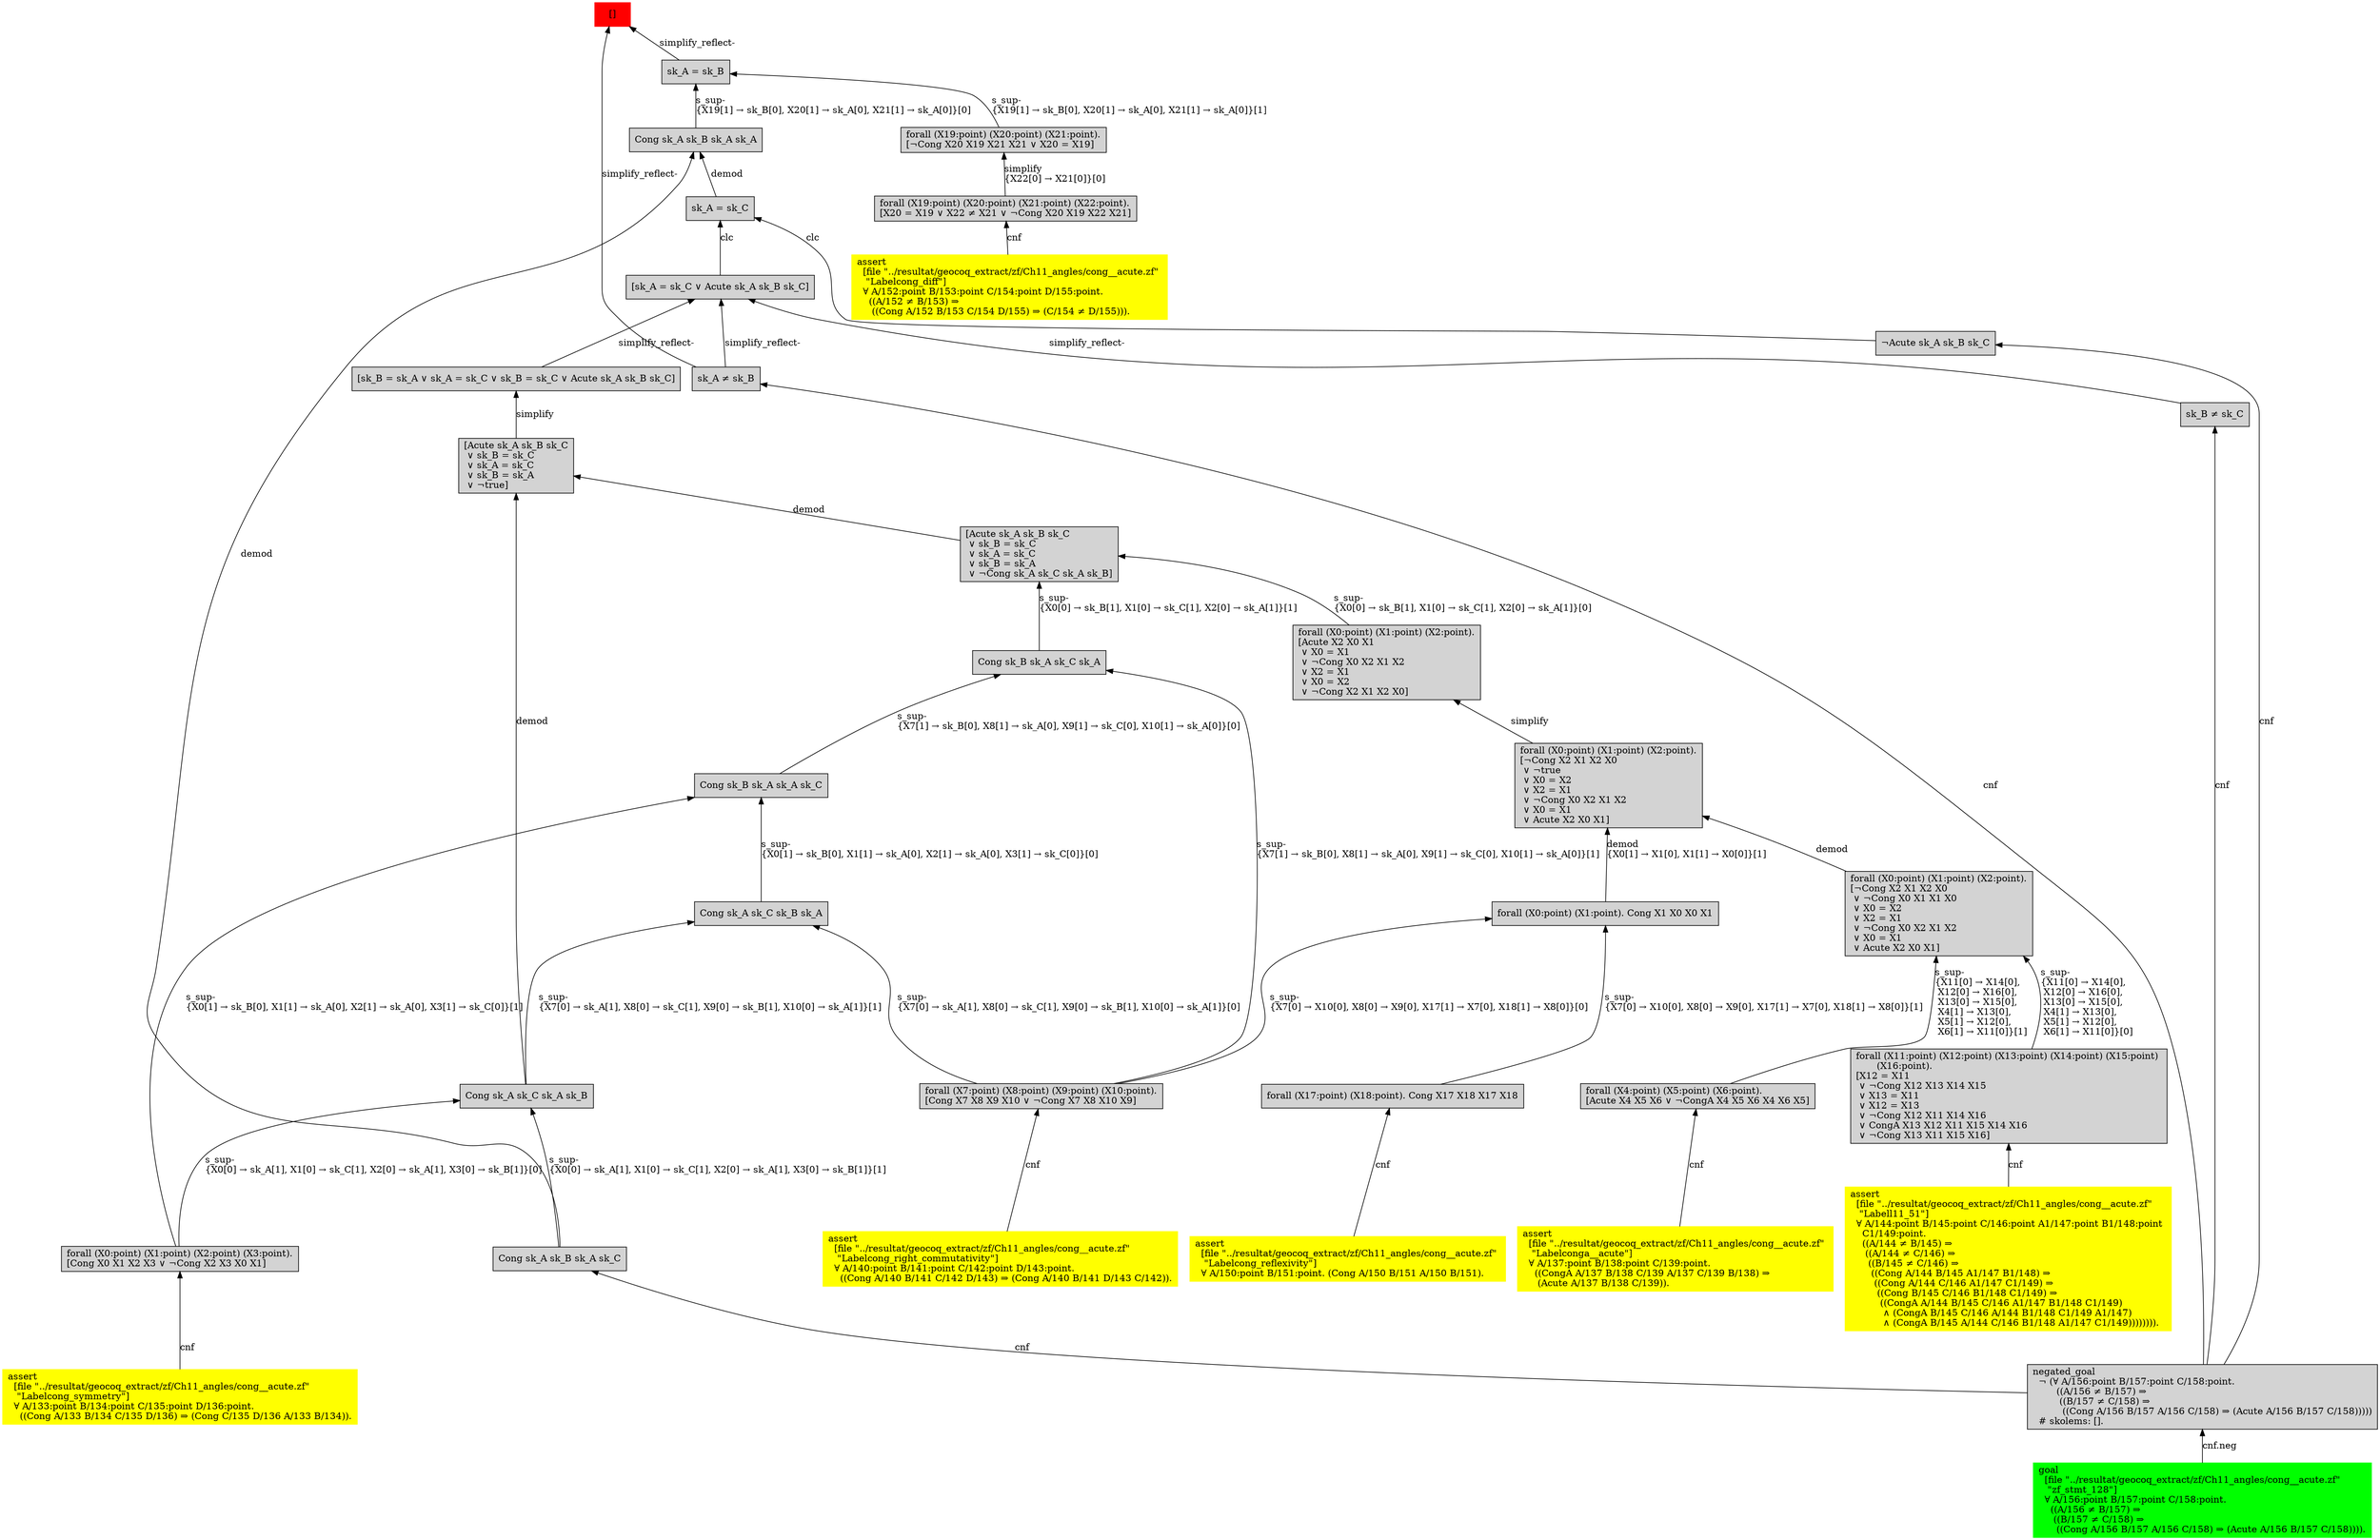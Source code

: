 digraph "unsat_graph" {
  vertex_0 [color=red, label="[]", shape=box, style=filled];
  vertex_0 -> vertex_1 [label="simplify_reflect-", dir="back"];
  vertex_1 [shape=box, label="sk_A ≠ sk_B\l", style=filled];
  vertex_1 -> vertex_2 [label="cnf", dir="back"];
  vertex_2 [shape=box, label="negated_goal\l  ¬ (∀ A/156:point B/157:point C/158:point.\l        ((A/156 ≠ B/157) ⇒\l         ((B/157 ≠ C/158) ⇒\l          ((Cong A/156 B/157 A/156 C/158) ⇒ (Acute A/156 B/157 C/158)))))\l  # skolems: [].\l", style=filled];
  vertex_2 -> vertex_3 [label="cnf.neg", dir="back"];
  vertex_3 [color=green, shape=box, label="goal\l  [file \"../resultat/geocoq_extract/zf/Ch11_angles/cong__acute.zf\" \l   \"zf_stmt_128\"]\l  ∀ A/156:point B/157:point C/158:point.\l    ((A/156 ≠ B/157) ⇒\l     ((B/157 ≠ C/158) ⇒\l      ((Cong A/156 B/157 A/156 C/158) ⇒ (Acute A/156 B/157 C/158)))).\l", style=filled];
  vertex_0 -> vertex_4 [label="simplify_reflect-", dir="back"];
  vertex_4 [shape=box, label="sk_A = sk_B\l", style=filled];
  vertex_4 -> vertex_5 [label="s_sup-\l\{X19[1] → sk_B[0], X20[1] → sk_A[0], X21[1] → sk_A[0]\}[1]\l", dir="back"];
  vertex_5 [shape=box, label="forall (X19:point) (X20:point) (X21:point).\l[¬Cong X20 X19 X21 X21 ∨ X20 = X19]\l", style=filled];
  vertex_5 -> vertex_6 [label="simplify\l\{X22[0] → X21[0]\}[0]\l", dir="back"];
  vertex_6 [shape=box, label="forall (X19:point) (X20:point) (X21:point) (X22:point).\l[X20 = X19 ∨ X22 ≠ X21 ∨ ¬Cong X20 X19 X22 X21]\l", style=filled];
  vertex_6 -> vertex_7 [label="cnf", dir="back"];
  vertex_7 [color=yellow, shape=box, label="assert\l  [file \"../resultat/geocoq_extract/zf/Ch11_angles/cong__acute.zf\" \l   \"Labelcong_diff\"]\l  ∀ A/152:point B/153:point C/154:point D/155:point.\l    ((A/152 ≠ B/153) ⇒\l     ((Cong A/152 B/153 C/154 D/155) ⇒ (C/154 ≠ D/155))).\l", style=filled];
  vertex_4 -> vertex_8 [label="s_sup-\l\{X19[1] → sk_B[0], X20[1] → sk_A[0], X21[1] → sk_A[0]\}[0]\l", dir="back"];
  vertex_8 [shape=box, label="Cong sk_A sk_B sk_A sk_A\l", style=filled];
  vertex_8 -> vertex_9 [label="demod", dir="back"];
  vertex_9 [shape=box, label="sk_A = sk_C\l", style=filled];
  vertex_9 -> vertex_10 [label="clc", dir="back"];
  vertex_10 [shape=box, label="¬Acute sk_A sk_B sk_C\l", style=filled];
  vertex_10 -> vertex_2 [label="cnf", dir="back"];
  vertex_9 -> vertex_11 [label="clc", dir="back"];
  vertex_11 [shape=box, label="[sk_A = sk_C ∨ Acute sk_A sk_B sk_C]\l", style=filled];
  vertex_11 -> vertex_1 [label="simplify_reflect-", dir="back"];
  vertex_11 -> vertex_12 [label="simplify_reflect-", dir="back"];
  vertex_12 [shape=box, label="sk_B ≠ sk_C\l", style=filled];
  vertex_12 -> vertex_2 [label="cnf", dir="back"];
  vertex_11 -> vertex_13 [label="simplify_reflect-", dir="back"];
  vertex_13 [shape=box, label="[sk_B = sk_A ∨ sk_A = sk_C ∨ sk_B = sk_C ∨ Acute sk_A sk_B sk_C]\l", style=filled];
  vertex_13 -> vertex_14 [label="simplify", dir="back"];
  vertex_14 [shape=box, label="[Acute sk_A sk_B sk_C\l ∨ sk_B = sk_C\l ∨ sk_A = sk_C\l ∨ sk_B = sk_A\l ∨ ¬true]\l", style=filled];
  vertex_14 -> vertex_15 [label="demod", dir="back"];
  vertex_15 [shape=box, label="Cong sk_A sk_C sk_A sk_B\l", style=filled];
  vertex_15 -> vertex_16 [label="s_sup-\l\{X0[0] → sk_A[1], X1[0] → sk_C[1], X2[0] → sk_A[1], X3[0] → sk_B[1]\}[0]\l", dir="back"];
  vertex_16 [shape=box, label="forall (X0:point) (X1:point) (X2:point) (X3:point).\l[Cong X0 X1 X2 X3 ∨ ¬Cong X2 X3 X0 X1]\l", style=filled];
  vertex_16 -> vertex_17 [label="cnf", dir="back"];
  vertex_17 [color=yellow, shape=box, label="assert\l  [file \"../resultat/geocoq_extract/zf/Ch11_angles/cong__acute.zf\" \l   \"Labelcong_symmetry\"]\l  ∀ A/133:point B/134:point C/135:point D/136:point.\l    ((Cong A/133 B/134 C/135 D/136) ⇒ (Cong C/135 D/136 A/133 B/134)).\l", style=filled];
  vertex_15 -> vertex_18 [label="s_sup-\l\{X0[0] → sk_A[1], X1[0] → sk_C[1], X2[0] → sk_A[1], X3[0] → sk_B[1]\}[1]\l", dir="back"];
  vertex_18 [shape=box, label="Cong sk_A sk_B sk_A sk_C\l", style=filled];
  vertex_18 -> vertex_2 [label="cnf", dir="back"];
  vertex_14 -> vertex_19 [label="demod", dir="back"];
  vertex_19 [shape=box, label="[Acute sk_A sk_B sk_C\l ∨ sk_B = sk_C\l ∨ sk_A = sk_C\l ∨ sk_B = sk_A\l ∨ ¬Cong sk_A sk_C sk_A sk_B]\l", style=filled];
  vertex_19 -> vertex_20 [label="s_sup-\l\{X0[0] → sk_B[1], X1[0] → sk_C[1], X2[0] → sk_A[1]\}[0]\l", dir="back"];
  vertex_20 [shape=box, label="forall (X0:point) (X1:point) (X2:point).\l[Acute X2 X0 X1\l ∨ X0 = X1\l ∨ ¬Cong X0 X2 X1 X2\l ∨ X2 = X1\l ∨ X0 = X2\l ∨ ¬Cong X2 X1 X2 X0]\l", style=filled];
  vertex_20 -> vertex_21 [label="simplify", dir="back"];
  vertex_21 [shape=box, label="forall (X0:point) (X1:point) (X2:point).\l[¬Cong X2 X1 X2 X0\l ∨ ¬true\l ∨ X0 = X2\l ∨ X2 = X1\l ∨ ¬Cong X0 X2 X1 X2\l ∨ X0 = X1\l ∨ Acute X2 X0 X1]\l", style=filled];
  vertex_21 -> vertex_22 [label="demod\l\{X0[1] → X1[0], X1[1] → X0[0]\}[1]\l", dir="back"];
  vertex_22 [shape=box, label="forall (X0:point) (X1:point). Cong X1 X0 X0 X1\l", style=filled];
  vertex_22 -> vertex_23 [label="s_sup-\l\{X7[0] → X10[0], X8[0] → X9[0], X17[1] → X7[0], X18[1] → X8[0]\}[0]\l", dir="back"];
  vertex_23 [shape=box, label="forall (X7:point) (X8:point) (X9:point) (X10:point).\l[Cong X7 X8 X9 X10 ∨ ¬Cong X7 X8 X10 X9]\l", style=filled];
  vertex_23 -> vertex_24 [label="cnf", dir="back"];
  vertex_24 [color=yellow, shape=box, label="assert\l  [file \"../resultat/geocoq_extract/zf/Ch11_angles/cong__acute.zf\" \l   \"Labelcong_right_commutativity\"]\l  ∀ A/140:point B/141:point C/142:point D/143:point.\l    ((Cong A/140 B/141 C/142 D/143) ⇒ (Cong A/140 B/141 D/143 C/142)).\l", style=filled];
  vertex_22 -> vertex_25 [label="s_sup-\l\{X7[0] → X10[0], X8[0] → X9[0], X17[1] → X7[0], X18[1] → X8[0]\}[1]\l", dir="back"];
  vertex_25 [shape=box, label="forall (X17:point) (X18:point). Cong X17 X18 X17 X18\l", style=filled];
  vertex_25 -> vertex_26 [label="cnf", dir="back"];
  vertex_26 [color=yellow, shape=box, label="assert\l  [file \"../resultat/geocoq_extract/zf/Ch11_angles/cong__acute.zf\" \l   \"Labelcong_reflexivity\"]\l  ∀ A/150:point B/151:point. (Cong A/150 B/151 A/150 B/151).\l", style=filled];
  vertex_21 -> vertex_27 [label="demod", dir="back"];
  vertex_27 [shape=box, label="forall (X0:point) (X1:point) (X2:point).\l[¬Cong X2 X1 X2 X0\l ∨ ¬Cong X0 X1 X1 X0\l ∨ X0 = X2\l ∨ X2 = X1\l ∨ ¬Cong X0 X2 X1 X2\l ∨ X0 = X1\l ∨ Acute X2 X0 X1]\l", style=filled];
  vertex_27 -> vertex_28 [label="s_sup-\l\{X11[0] → X14[0], \l X12[0] → X16[0], \l X13[0] → X15[0], \l X4[1] → X13[0], \l X5[1] → X12[0], \l X6[1] → X11[0]\}[1]\l", dir="back"];
  vertex_28 [shape=box, label="forall (X4:point) (X5:point) (X6:point).\l[Acute X4 X5 X6 ∨ ¬CongA X4 X5 X6 X4 X6 X5]\l", style=filled];
  vertex_28 -> vertex_29 [label="cnf", dir="back"];
  vertex_29 [color=yellow, shape=box, label="assert\l  [file \"../resultat/geocoq_extract/zf/Ch11_angles/cong__acute.zf\" \l   \"Labelconga__acute\"]\l  ∀ A/137:point B/138:point C/139:point.\l    ((CongA A/137 B/138 C/139 A/137 C/139 B/138) ⇒\l     (Acute A/137 B/138 C/139)).\l", style=filled];
  vertex_27 -> vertex_30 [label="s_sup-\l\{X11[0] → X14[0], \l X12[0] → X16[0], \l X13[0] → X15[0], \l X4[1] → X13[0], \l X5[1] → X12[0], \l X6[1] → X11[0]\}[0]\l", dir="back"];
  vertex_30 [shape=box, label="forall (X11:point) (X12:point) (X13:point) (X14:point) (X15:point) \l       (X16:point).\l[X12 = X11\l ∨ ¬Cong X12 X13 X14 X15\l ∨ X13 = X11\l ∨ X12 = X13\l ∨ ¬Cong X12 X11 X14 X16\l ∨ CongA X13 X12 X11 X15 X14 X16\l ∨ ¬Cong X13 X11 X15 X16]\l", style=filled];
  vertex_30 -> vertex_31 [label="cnf", dir="back"];
  vertex_31 [color=yellow, shape=box, label="assert\l  [file \"../resultat/geocoq_extract/zf/Ch11_angles/cong__acute.zf\" \l   \"Labell11_51\"]\l  ∀ A/144:point B/145:point C/146:point A1/147:point B1/148:point \l    C1/149:point.\l    ((A/144 ≠ B/145) ⇒\l     ((A/144 ≠ C/146) ⇒\l      ((B/145 ≠ C/146) ⇒\l       ((Cong A/144 B/145 A1/147 B1/148) ⇒\l        ((Cong A/144 C/146 A1/147 C1/149) ⇒\l         ((Cong B/145 C/146 B1/148 C1/149) ⇒\l          ((CongA A/144 B/145 C/146 A1/147 B1/148 C1/149)\l           ∧ (CongA B/145 C/146 A/144 B1/148 C1/149 A1/147)\l           ∧ (CongA B/145 A/144 C/146 B1/148 A1/147 C1/149)))))))).\l", style=filled];
  vertex_19 -> vertex_32 [label="s_sup-\l\{X0[0] → sk_B[1], X1[0] → sk_C[1], X2[0] → sk_A[1]\}[1]\l", dir="back"];
  vertex_32 [shape=box, label="Cong sk_B sk_A sk_C sk_A\l", style=filled];
  vertex_32 -> vertex_23 [label="s_sup-\l\{X7[1] → sk_B[0], X8[1] → sk_A[0], X9[1] → sk_C[0], X10[1] → sk_A[0]\}[1]\l", dir="back"];
  vertex_32 -> vertex_33 [label="s_sup-\l\{X7[1] → sk_B[0], X8[1] → sk_A[0], X9[1] → sk_C[0], X10[1] → sk_A[0]\}[0]\l", dir="back"];
  vertex_33 [shape=box, label="Cong sk_B sk_A sk_A sk_C\l", style=filled];
  vertex_33 -> vertex_16 [label="s_sup-\l\{X0[1] → sk_B[0], X1[1] → sk_A[0], X2[1] → sk_A[0], X3[1] → sk_C[0]\}[1]\l", dir="back"];
  vertex_33 -> vertex_34 [label="s_sup-\l\{X0[1] → sk_B[0], X1[1] → sk_A[0], X2[1] → sk_A[0], X3[1] → sk_C[0]\}[0]\l", dir="back"];
  vertex_34 [shape=box, label="Cong sk_A sk_C sk_B sk_A\l", style=filled];
  vertex_34 -> vertex_23 [label="s_sup-\l\{X7[0] → sk_A[1], X8[0] → sk_C[1], X9[0] → sk_B[1], X10[0] → sk_A[1]\}[0]\l", dir="back"];
  vertex_34 -> vertex_15 [label="s_sup-\l\{X7[0] → sk_A[1], X8[0] → sk_C[1], X9[0] → sk_B[1], X10[0] → sk_A[1]\}[1]\l", dir="back"];
  vertex_8 -> vertex_18 [label="demod", dir="back"];
  }



